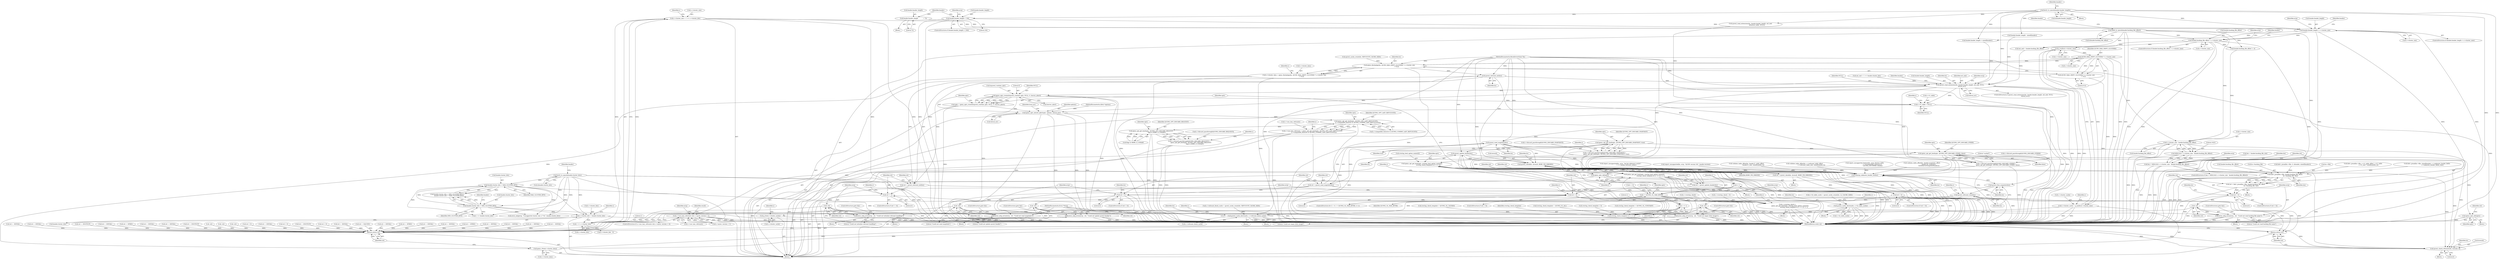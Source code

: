 digraph "0_qemu_6a83f8b5bec6f59e56cc49bd49e4c3f8f805d56f_0@API" {
"1000989" [label="(Call,g_malloc(s->cluster_size))"];
"1000480" [label="(Call,header.backing_file_offset > s->cluster_size)"];
"1000184" [label="(Call,be64_to_cpus(&header.backing_file_offset))"];
"1000412" [label="(Call,header.header_length > s->cluster_size)"];
"1000364" [label="(Call,header.header_length            = 72)"];
"1000397" [label="(Call,header.header_length < 104)"];
"1000391" [label="(Call,be32_to_cpus(&header.header_length))"];
"1000317" [label="(Call,s->cluster_size = 1 << s->cluster_bits)"];
"1000321" [label="(Call,1 << s->cluster_bits)"];
"1000310" [label="(Call,s->cluster_bits = header.cluster_bits)"];
"1000293" [label="(Call,header.cluster_bits > MAX_CLUSTER_BITS)"];
"1000199" [label="(Call,be32_to_cpus(&header.cluster_bits))"];
"1000288" [label="(Call,header.cluster_bits < MIN_CLUSTER_BITS)"];
"1000985" [label="(Call,s->cluster_cache = g_malloc(s->cluster_size))"];
"1001473" [label="(Call,g_free(s->cluster_cache))"];
"1001000" [label="(Call,QCOW_MAX_CRYPT_CLUSTERS * s->cluster_size)"];
"1000997" [label="(Call,qemu_blockalign(bs, QCOW_MAX_CRYPT_CLUSTERS * s->cluster_size\n                                  + 512))"];
"1000993" [label="(Call,s->cluster_data = qemu_blockalign(bs, QCOW_MAX_CRYPT_CLUSTERS * s->cluster_size\n                                  + 512))"];
"1001477" [label="(Call,qemu_vfree(s->cluster_data))"];
"1001019" [label="(Call,qcow2_refcount_init(bs))"];
"1001017" [label="(Call,ret = qcow2_refcount_init(bs))"];
"1001022" [label="(Call,ret != 0)"];
"1001028" [label="(Call,-ret)"];
"1001026" [label="(Call,error_setg_errno(errp, -ret, \"Could not initialize refcount handling\"))"];
"1001481" [label="(Return,return ret;)"];
"1001043" [label="(Call,qcow2_read_extensions(bs, header.header_length, ext_end, NULL,\n        &local_err))"];
"1001141" [label="(Call,qcow2_read_snapshots(bs))"];
"1001139" [label="(Call,ret = qcow2_read_snapshots(bs))"];
"1001144" [label="(Call,ret < 0)"];
"1001150" [label="(Call,-ret)"];
"1001148" [label="(Call,error_setg_errno(errp, -ret, \"Could not read snapshots\"))"];
"1001431" [label="(Return,return ret;)"];
"1001176" [label="(Call,qcow2_update_header(bs))"];
"1001174" [label="(Call,ret = qcow2_update_header(bs))"];
"1001179" [label="(Call,ret < 0)"];
"1001185" [label="(Call,-ret)"];
"1001183" [label="(Call,error_setg_errno(errp, -ret, \"Could not update qcow2 header\"))"];
"1001218" [label="(Call,qcow2_check(bs, &result, BDRV_FIX_ERRORS))"];
"1001216" [label="(Call,ret = qcow2_check(bs, &result, BDRV_FIX_ERRORS))"];
"1001224" [label="(Call,ret < 0)"];
"1001230" [label="(Call,-ret)"];
"1001228" [label="(Call,error_setg_errno(errp, -ret, \"Could not repair dirty image\"))"];
"1001426" [label="(Call,qcow2_check_refcounts(bs, &result, 0))"];
"1001438" [label="(Call,cleanup_unknown_header_ext(bs))"];
"1001440" [label="(Call,qcow2_free_snapshots(bs))"];
"1001442" [label="(Call,qcow2_refcount_close(bs))"];
"1001458" [label="(Call,qcow2_cache_destroy(bs, s->l2_table_cache))"];
"1001468" [label="(Call,qcow2_cache_destroy(bs, s->refcount_block_cache))"];
"1001236" [label="(Call,qemu_opts_create(&qcow2_runtime_opts, NULL, 0, &error_abort))"];
"1001234" [label="(Call,opts = qemu_opts_create(&qcow2_runtime_opts, NULL, 0, &error_abort))"];
"1001243" [label="(Call,qemu_opts_absorb_qdict(opts, options, &local_err))"];
"1001263" [label="(Call,qemu_opt_get_bool(opts, QCOW2_OPT_LAZY_REFCOUNTS,\n        (s->compatible_features & QCOW2_COMPAT_LAZY_REFCOUNTS)))"];
"1001259" [label="(Call,s->use_lazy_refcounts = qemu_opt_get_bool(opts, QCOW2_OPT_LAZY_REFCOUNTS,\n        (s->compatible_features & QCOW2_COMPAT_LAZY_REFCOUNTS)))"];
"1001404" [label="(Call,s->use_lazy_refcounts && s->qcow_version < 3)"];
"1001291" [label="(Call,qemu_opt_get_bool(opts, QCOW2_OPT_DISCARD_REQUEST,\n                          flags & BDRV_O_UNMAP))"];
"1001285" [label="(Call,s->discard_passthrough[QCOW2_DISCARD_REQUEST] =\n        qemu_opt_get_bool(opts, QCOW2_OPT_DISCARD_REQUEST,\n                          flags & BDRV_O_UNMAP))"];
"1001303" [label="(Call,qemu_opt_get_bool(opts, QCOW2_OPT_DISCARD_SNAPSHOT, true))"];
"1001297" [label="(Call,s->discard_passthrough[QCOW2_DISCARD_SNAPSHOT] =\n        qemu_opt_get_bool(opts, QCOW2_OPT_DISCARD_SNAPSHOT, true))"];
"1001313" [label="(Call,qemu_opt_get_bool(opts, QCOW2_OPT_DISCARD_OTHER, false))"];
"1001307" [label="(Call,s->discard_passthrough[QCOW2_DISCARD_OTHER] =\n        qemu_opt_get_bool(opts, QCOW2_OPT_DISCARD_OTHER, false))"];
"1001363" [label="(Call,qemu_opts_del(opts))"];
"1001390" [label="(Call,qemu_opt_get_bool(opts, overlap_bool_option_names[i],\n                              overlap_check_template & (1 << i)))"];
"1001389" [label="(Call,qemu_opt_get_bool(opts, overlap_bool_option_names[i],\n                              overlap_check_template & (1 << i)) << i)"];
"1001382" [label="(Call,i++)"];
"1001379" [label="(Call,i < QCOW2_OL_MAX_BITNR)"];
"1001397" [label="(Call,1 << i)"];
"1001395" [label="(Call,overlap_check_template & (1 << i))"];
"1001385" [label="(Call,s->overlap_check |=\n            qemu_opt_get_bool(opts, overlap_bool_option_names[i],\n                              overlap_check_template & (1 << i)) << i)"];
"1001401" [label="(Call,qemu_opts_del(opts))"];
"1001448" [label="(Call,s->l1_table = NULL)"];
"1000999" [label="(Call,QCOW_MAX_CRYPT_CLUSTERS * s->cluster_size\n                                  + 512)"];
"1001078" [label="(Call,s->cluster_size - header.backing_file_offset)"];
"1001076" [label="(Call,MIN(1023, s->cluster_size - header.backing_file_offset))"];
"1001074" [label="(Call,len > MIN(1023, s->cluster_size - header.backing_file_offset))"];
"1001096" [label="(Call,bdrv_pread(bs->file, header.backing_file_offset,\n                         bs->backing_file, len))"];
"1001094" [label="(Call,ret = bdrv_pread(bs->file, header.backing_file_offset,\n                         bs->backing_file, len))"];
"1001108" [label="(Call,ret < 0)"];
"1001114" [label="(Call,-ret)"];
"1001112" [label="(Call,error_setg_errno(errp, -ret, \"Could not read backing file name\"))"];
"1000423" [label="(Call,ret = -EINVAL)"];
"1001017" [label="(Call,ret = qcow2_refcount_init(bs))"];
"1001427" [label="(Identifier,bs)"];
"1001237" [label="(Call,&qcow2_runtime_opts)"];
"1000780" [label="(Call,ret = -EINVAL)"];
"1000274" [label="(Call,ret = -ENOTSUP)"];
"1000501" [label="(Call,ext_end = header.backing_file_offset)"];
"1001054" [label="(Identifier,errp)"];
"1001452" [label="(Identifier,NULL)"];
"1001005" [label="(Literal,512)"];
"1000249" [label="(Call,ret = -EINVAL)"];
"1001363" [label="(Call,qemu_opts_del(opts))"];
"1001263" [label="(Call,qemu_opt_get_bool(opts, QCOW2_OPT_LAZY_REFCOUNTS,\n        (s->compatible_features & QCOW2_COMPAT_LAZY_REFCOUNTS)))"];
"1001112" [label="(Call,error_setg_errno(errp, -ret, \"Could not read backing file name\"))"];
"1001292" [label="(Identifier,opts)"];
"1000392" [label="(Call,&header.header_length)"];
"1000816" [label="(Call,ret = -EFBIG)"];
"1001147" [label="(Block,)"];
"1000604" [label="(Call,report_unsupported(bs, errp, \"%d bit reference counts\",\n                           1 << header.refcount_order))"];
"1000484" [label="(Call,s->cluster_size)"];
"1000498" [label="(Identifier,header)"];
"1000199" [label="(Call,be32_to_cpus(&header.cluster_bits))"];
"1001056" [label="(Call,ret = -EINVAL)"];
"1000406" [label="(Call,ret = -EINVAL)"];
"1001148" [label="(Call,error_setg_errno(errp, -ret, \"Could not read snapshots\"))"];
"1001152" [label="(Literal,\"Could not read snapshots\")"];
"1001151" [label="(Identifier,ret)"];
"1000297" [label="(Identifier,MAX_CLUSTER_BITS)"];
"1001438" [label="(Call,cleanup_unknown_header_ext(bs))"];
"1001140" [label="(Identifier,ret)"];
"1001286" [label="(Call,s->discard_passthrough[QCOW2_DISCARD_REQUEST])"];
"1001185" [label="(Call,-ret)"];
"1000192" [label="(Identifier,header)"];
"1000125" [label="(MethodParameterIn,Error **errp)"];
"1001298" [label="(Call,s->discard_passthrough[QCOW2_DISCARD_SNAPSHOT])"];
"1001358" [label="(Block,)"];
"1001291" [label="(Call,qemu_opt_get_bool(opts, QCOW2_OPT_DISCARD_REQUEST,\n                          flags & BDRV_O_UNMAP))"];
"1000292" [label="(Identifier,MIN_CLUSTER_BITS)"];
"1001458" [label="(Call,qcow2_cache_destroy(bs, s->l2_table_cache))"];
"1001217" [label="(Identifier,ret)"];
"1001381" [label="(Identifier,QCOW2_OL_MAX_BITNR)"];
"1001149" [label="(Identifier,errp)"];
"1001481" [label="(Return,return ret;)"];
"1001344" [label="(Call,overlap_check_template = QCOW2_OL_CACHED)"];
"1001050" [label="(Call,&local_err)"];
"1001459" [label="(Identifier,bs)"];
"1001449" [label="(Call,s->l1_table)"];
"1001240" [label="(Literal,0)"];
"1000154" [label="(Call,bdrv_pread(bs->file, 0, &header, sizeof(header)))"];
"1001026" [label="(Call,error_setg_errno(errp, -ret, \"Could not initialize refcount handling\"))"];
"1000391" [label="(Call,be32_to_cpus(&header.header_length))"];
"1001443" [label="(Identifier,bs)"];
"1000396" [label="(ControlStructure,if (header.header_length < 104))"];
"1000440" [label="(Call,header.header_length - sizeof(header))"];
"1000398" [label="(Call,header.header_length)"];
"1001226" [label="(Literal,0)"];
"1001265" [label="(Identifier,QCOW2_OPT_LAZY_REFCOUNTS)"];
"1000994" [label="(Call,s->cluster_data)"];
"1001274" [label="(Identifier,s)"];
"1001404" [label="(Call,s->use_lazy_refcounts && s->qcow_version < 3)"];
"1001385" [label="(Call,s->overlap_check |=\n            qemu_opt_get_bool(opts, overlap_bool_option_names[i],\n                              overlap_check_template & (1 << i)) << i)"];
"1001106" [label="(Identifier,len)"];
"1001049" [label="(Identifier,NULL)"];
"1001440" [label="(Call,qcow2_free_snapshots(bs))"];
"1001235" [label="(Identifier,opts)"];
"1001188" [label="(ControlStructure,goto fail;)"];
"1001422" [label="(Block,)"];
"1001224" [label="(Call,ret < 0)"];
"1001395" [label="(Call,overlap_check_template & (1 << i))"];
"1001076" [label="(Call,MIN(1023, s->cluster_size - header.backing_file_offset))"];
"1001115" [label="(Identifier,ret)"];
"1001483" [label="(MethodReturn,static int)"];
"1001467" [label="(Block,)"];
"1001400" [label="(Identifier,i)"];
"1000508" [label="(Call,ext_end = 1 << header.cluster_bits)"];
"1001370" [label="(Call,s->overlap_check = 0)"];
"1000479" [label="(ControlStructure,if (header.backing_file_offset > s->cluster_size))"];
"1001029" [label="(Identifier,ret)"];
"1001405" [label="(Call,s->use_lazy_refcounts)"];
"1000982" [label="(Call,qcow2_cache_create(bs, REFCOUNT_CACHE_SIZE))"];
"1001415" [label="(Identifier,errp)"];
"1001398" [label="(Literal,1)"];
"1001095" [label="(Identifier,ret)"];
"1001116" [label="(Literal,\"Could not read backing file name\")"];
"1000293" [label="(Call,header.cluster_bits > MAX_CLUSTER_BITS)"];
"1001180" [label="(Identifier,ret)"];
"1000123" [label="(MethodParameterIn,QDict *options)"];
"1001110" [label="(Literal,0)"];
"1000185" [label="(Call,&header.backing_file_offset)"];
"1000613" [label="(Call,ret = -ENOTSUP)"];
"1001144" [label="(Call,ret < 0)"];
"1001425" [label="(Identifier,result)"];
"1001308" [label="(Call,s->discard_passthrough[QCOW2_DISCARD_OTHER])"];
"1001018" [label="(Identifier,ret)"];
"1001310" [label="(Identifier,s)"];
"1001220" [label="(Call,&result)"];
"1001097" [label="(Call,bs->file)"];
"1000288" [label="(Call,header.cluster_bits < MIN_CLUSTER_BITS)"];
"1001219" [label="(Identifier,bs)"];
"1001087" [label="(Identifier,errp)"];
"1001082" [label="(Call,header.backing_file_offset)"];
"1001264" [label="(Identifier,opts)"];
"1000475" [label="(Call,-ret)"];
"1001396" [label="(Identifier,overlap_check_template)"];
"1001389" [label="(Call,qemu_opt_get_bool(opts, overlap_bool_option_names[i],\n                              overlap_check_template & (1 << i)) << i)"];
"1000294" [label="(Call,header.cluster_bits)"];
"1001175" [label="(Identifier,ret)"];
"1001244" [label="(Identifier,opts)"];
"1001387" [label="(Identifier,s)"];
"1000328" [label="(Identifier,s)"];
"1000978" [label="(Call,s->refcount_block_cache = qcow2_cache_create(bs, REFCOUNT_CACHE_SIZE))"];
"1000925" [label="(Call,bdrv_pread(bs->file, s->l1_table_offset, s->l1_table,\n                         s->l1_size * sizeof(uint64_t)))"];
"1001354" [label="(Call,overlap_check_template = QCOW2_OL_ALL)"];
"1001376" [label="(Call,i = 0)"];
"1000986" [label="(Call,s->cluster_cache)"];
"1001457" [label="(Block,)"];
"1000170" [label="(Call,-ret)"];
"1001474" [label="(Call,s->cluster_cache)"];
"1001184" [label="(Identifier,errp)"];
"1001229" [label="(Identifier,errp)"];
"1001107" [label="(ControlStructure,if (ret < 0))"];
"1001441" [label="(Identifier,bs)"];
"1000456" [label="(Call,bdrv_pread(bs->file, sizeof(header), s->unknown_header_fields,\n                         s->unknown_header_fields_size))"];
"1000299" [label="(Call,error_setg(errp, \"Unsupported cluster size: 2^%i\", header.cluster_bits))"];
"1001019" [label="(Call,qcow2_refcount_init(bs))"];
"1001000" [label="(Call,QCOW_MAX_CRYPT_CLUSTERS * s->cluster_size)"];
"1000364" [label="(Call,header.header_length            = 72)"];
"1001179" [label="(Call,ret < 0)"];
"1001187" [label="(Literal,\"Could not update qcow2 header\")"];
"1001475" [label="(Identifier,s)"];
"1001408" [label="(Call,s->qcow_version < 3)"];
"1000318" [label="(Call,s->cluster_size)"];
"1001479" [label="(Identifier,s)"];
"1000412" [label="(Call,header.header_length > s->cluster_size)"];
"1000971" [label="(Call,s->l2_table_cache = qcow2_cache_create(bs, L2_CACHE_SIZE))"];
"1000510" [label="(Call,1 << header.cluster_bits)"];
"1001243" [label="(Call,qemu_opts_absorb_qdict(opts, options, &local_err))"];
"1000323" [label="(Call,s->cluster_bits)"];
"1000184" [label="(Call,be64_to_cpus(&header.backing_file_offset))"];
"1000411" [label="(ControlStructure,if (header.header_length > s->cluster_size))"];
"1001482" [label="(Identifier,ret)"];
"1001064" [label="(Identifier,header)"];
"1001077" [label="(Literal,1023)"];
"1000399" [label="(Identifier,header)"];
"1001307" [label="(Call,s->discard_passthrough[QCOW2_DISCARD_OTHER] =\n        qemu_opt_get_bool(opts, QCOW2_OPT_DISCARD_OTHER, false))"];
"1000343" [label="(Block,)"];
"1001477" [label="(Call,qemu_vfree(s->cluster_data))"];
"1001068" [label="(Call,len = header.backing_file_size)"];
"1000287" [label="(Call,header.cluster_bits < MIN_CLUSTER_BITS ||\n        header.cluster_bits > MAX_CLUSTER_BITS)"];
"1000126" [label="(Block,)"];
"1001401" [label="(Call,qemu_opts_del(opts))"];
"1001397" [label="(Call,1 << i)"];
"1001216" [label="(Call,ret = qcow2_check(bs, &result, BDRV_FIX_ERRORS))"];
"1001384" [label="(Block,)"];
"1001174" [label="(Call,ret = qcow2_update_header(bs))"];
"1001231" [label="(Identifier,ret)"];
"1000207" [label="(Identifier,header)"];
"1001078" [label="(Call,s->cluster_size - header.backing_file_offset)"];
"1000332" [label="(Call,s->cluster_bits - 9)"];
"1001024" [label="(Literal,0)"];
"1000989" [label="(Call,g_malloc(s->cluster_size))"];
"1000421" [label="(Identifier,errp)"];
"1001153" [label="(ControlStructure,goto fail;)"];
"1000267" [label="(Call,report_unsupported(bs, errp, \"QCOW version %d\", header.version))"];
"1001460" [label="(Call,s->l2_table_cache)"];
"1001246" [label="(Call,&local_err)"];
"1001045" [label="(Call,header.header_length)"];
"1001468" [label="(Call,qcow2_cache_destroy(bs, s->refcount_block_cache))"];
"1001300" [label="(Identifier,s)"];
"1001306" [label="(Identifier,true)"];
"1001303" [label="(Call,qemu_opt_get_bool(opts, QCOW2_OPT_DISCARD_SNAPSHOT, true))"];
"1001442" [label="(Call,qcow2_refcount_close(bs))"];
"1001249" [label="(Identifier,local_err)"];
"1000948" [label="(Call,-ret)"];
"1001177" [label="(Identifier,bs)"];
"1000762" [label="(Call,ret < 0)"];
"1001089" [label="(Call,ret = -EINVAL)"];
"1001239" [label="(Identifier,NULL)"];
"1000401" [label="(Literal,104)"];
"1001426" [label="(Call,qcow2_check_refcounts(bs, &result, 0))"];
"1001142" [label="(Identifier,bs)"];
"1001317" [label="(Literal,\"cached\")"];
"1001366" [label="(Identifier,ret)"];
"1001380" [label="(Identifier,i)"];
"1000999" [label="(Call,QCOW_MAX_CRYPT_CLUSTERS * s->cluster_size\n                                  + 512)"];
"1001025" [label="(Block,)"];
"1000295" [label="(Identifier,header)"];
"1000370" [label="(Block,)"];
"1001192" [label="(Identifier,s)"];
"1001428" [label="(Call,&result)"];
"1000311" [label="(Call,s->cluster_bits)"];
"1001297" [label="(Call,s->discard_passthrough[QCOW2_DISCARD_SNAPSHOT] =\n        qemu_opt_get_bool(opts, QCOW2_OPT_DISCARD_SNAPSHOT, true))"];
"1001364" [label="(Identifier,opts)"];
"1001379" [label="(Call,i < QCOW2_OL_MAX_BITNR)"];
"1000481" [label="(Call,header.backing_file_offset)"];
"1000413" [label="(Call,header.header_length)"];
"1001001" [label="(Identifier,QCOW_MAX_CRYPT_CLUSTERS)"];
"1000317" [label="(Call,s->cluster_size = 1 << s->cluster_bits)"];
"1001043" [label="(Call,qcow2_read_extensions(bs, header.header_length, ext_end, NULL,\n        &local_err))"];
"1000122" [label="(MethodParameterIn,BlockDriverState *bs)"];
"1001030" [label="(Literal,\"Could not initialize refcount handling\")"];
"1001266" [label="(Call,s->compatible_features & QCOW2_COMPAT_LAZY_REFCOUNTS)"];
"1001021" [label="(ControlStructure,if (ret != 0))"];
"1001230" [label="(Call,-ret)"];
"1000798" [label="(Call,ret < 0)"];
"1000565" [label="(Call,ret = -ENOTSUP)"];
"1001044" [label="(Identifier,bs)"];
"1000480" [label="(Call,header.backing_file_offset > s->cluster_size)"];
"1001223" [label="(ControlStructure,if (ret < 0))"];
"1000200" [label="(Call,&header.cluster_bits)"];
"1000314" [label="(Call,header.cluster_bits)"];
"1000322" [label="(Literal,1)"];
"1001042" [label="(ControlStructure,if (qcow2_read_extensions(bs, header.header_length, ext_end, NULL,\n        &local_err)))"];
"1000888" [label="(Call,ret < 0)"];
"1001439" [label="(Identifier,bs)"];
"1001313" [label="(Call,qemu_opt_get_bool(opts, QCOW2_OPT_DISCARD_OTHER, false))"];
"1001141" [label="(Call,qcow2_read_snapshots(bs))"];
"1001259" [label="(Call,s->use_lazy_refcounts = qemu_opt_get_bool(opts, QCOW2_OPT_LAZY_REFCOUNTS,\n        (s->compatible_features & QCOW2_COMPAT_LAZY_REFCOUNTS)))"];
"1001075" [label="(Identifier,len)"];
"1000547" [label="(Call,qcow2_read_extensions(bs, header.header_length, ext_end,\n                              &feature_table, NULL))"];
"1001383" [label="(Identifier,i)"];
"1001382" [label="(Call,i++)"];
"1000310" [label="(Call,s->cluster_bits = header.cluster_bits)"];
"1001186" [label="(Identifier,ret)"];
"1001431" [label="(Return,return ret;)"];
"1001402" [label="(Identifier,opts)"];
"1000429" [label="(Call,header.header_length > sizeof(header))"];
"1001121" [label="(Identifier,bs)"];
"1001324" [label="(Call,overlap_check_template = 0)"];
"1001233" [label="(ControlStructure,goto fail;)"];
"1001146" [label="(Literal,0)"];
"1001225" [label="(Identifier,ret)"];
"1001314" [label="(Identifier,opts)"];
"1001470" [label="(Call,s->refcount_block_cache)"];
"1001293" [label="(Identifier,QCOW2_OPT_DISCARD_REQUEST)"];
"1001399" [label="(Identifier,i)"];
"1001108" [label="(Call,ret < 0)"];
"1001218" [label="(Call,qcow2_check(bs, &result, BDRV_FIX_ERRORS))"];
"1001390" [label="(Call,qemu_opt_get_bool(opts, overlap_bool_option_names[i],\n                              overlap_check_template & (1 << i)))"];
"1001002" [label="(Call,s->cluster_size)"];
"1001294" [label="(Call,flags & BDRV_O_UNMAP)"];
"1001117" [label="(ControlStructure,goto fail;)"];
"1001236" [label="(Call,qemu_opts_create(&qcow2_runtime_opts, NULL, 0, &error_abort))"];
"1000431" [label="(Identifier,header)"];
"1001245" [label="(Identifier,options)"];
"1000638" [label="(Call,ret = -EINVAL)"];
"1001031" [label="(ControlStructure,goto fail;)"];
"1001111" [label="(Block,)"];
"1000995" [label="(Identifier,s)"];
"1001315" [label="(Identifier,QCOW2_OPT_DISCARD_OTHER)"];
"1001227" [label="(Block,)"];
"1001392" [label="(Call,overlap_bool_option_names[i])"];
"1001100" [label="(Call,header.backing_file_offset)"];
"1001403" [label="(ControlStructure,if (s->use_lazy_refcounts && s->qcow_version < 3))"];
"1000592" [label="(Call,ret = -EACCES)"];
"1001234" [label="(Call,opts = qemu_opts_create(&qcow2_runtime_opts, NULL, 0, &error_abort))"];
"1001022" [label="(Call,ret != 0)"];
"1000877" [label="(Call,validate_table_offset(bs, header.l1_table_offset,\n                                header.l1_size, sizeof(uint64_t)))"];
"1001183" [label="(Call,error_setg_errno(errp, -ret, \"Could not update qcow2 header\"))"];
"1001375" [label="(ControlStructure,for (i = 0; i < QCOW2_OL_MAX_BITNR; i++))"];
"1001473" [label="(Call,g_free(s->cluster_cache))"];
"1001139" [label="(Call,ret = qcow2_read_snapshots(bs))"];
"1001168" [label="(Block,)"];
"1001096" [label="(Call,bdrv_pread(bs->file, header.backing_file_offset,\n                         bs->backing_file, len))"];
"1000491" [label="(Call,ret = -EINVAL)"];
"1000397" [label="(Call,header.header_length < 104)"];
"1001222" [label="(Identifier,BDRV_FIX_ERRORS)"];
"1001334" [label="(Call,overlap_check_template = QCOW2_OL_CONSTANT)"];
"1001232" [label="(Literal,\"Could not repair dirty image\")"];
"1001103" [label="(Call,bs->backing_file)"];
"1000821" [label="(Call,ret = -EFBIG)"];
"1001478" [label="(Call,s->cluster_data)"];
"1001109" [label="(Identifier,ret)"];
"1000365" [label="(Call,header.header_length)"];
"1001035" [label="(Identifier,s)"];
"1001417" [label="(Call,ret = -EINVAL)"];
"1000870" [label="(Call,ret = -EINVAL)"];
"1001158" [label="(Identifier,bs)"];
"1000416" [label="(Call,s->cluster_size)"];
"1001114" [label="(Call,-ret)"];
"1001260" [label="(Call,s->use_lazy_refcounts)"];
"1001304" [label="(Identifier,opts)"];
"1000848" [label="(Call,ret = -EFBIG)"];
"1001448" [label="(Call,s->l1_table = NULL)"];
"1001432" [label="(Identifier,ret)"];
"1001228" [label="(Call,error_setg_errno(errp, -ret, \"Could not repair dirty image\"))"];
"1000751" [label="(Call,validate_table_offset(bs, s->refcount_table_offset,\n                                s->refcount_table_size, sizeof(uint64_t)))"];
"1001406" [label="(Identifier,s)"];
"1000990" [label="(Call,s->cluster_size)"];
"1001067" [label="(Block,)"];
"1001150" [label="(Call,-ret)"];
"1001430" [label="(Literal,0)"];
"1001079" [label="(Call,s->cluster_size)"];
"1001008" [label="(Identifier,s)"];
"1000489" [label="(Identifier,errp)"];
"1001365" [label="(Call,ret = -EINVAL)"];
"1000556" [label="(Call,report_unsupported_feature(bs, errp, feature_table,\n                                   s->incompatible_features &\n                                   ~QCOW2_INCOMPAT_MASK))"];
"1001178" [label="(ControlStructure,if (ret < 0))"];
"1001254" [label="(Call,ret = -EINVAL)"];
"1001073" [label="(ControlStructure,if (len > MIN(1023, s->cluster_size - header.backing_file_offset)))"];
"1001391" [label="(Identifier,opts)"];
"1001094" [label="(Call,ret = bdrv_pread(bs->file, header.backing_file_offset,\n                         bs->backing_file, len))"];
"1001176" [label="(Call,qcow2_update_header(bs))"];
"1001023" [label="(Identifier,ret)"];
"1001446" [label="(Identifier,s)"];
"1000787" [label="(Call,validate_table_offset(bs, header.snapshots_offset,\n                                header.nb_snapshots,\n                                sizeof(QCowSnapshotHeader)))"];
"1001465" [label="(Identifier,s)"];
"1000289" [label="(Call,header.cluster_bits)"];
"1000305" [label="(Call,ret = -EINVAL)"];
"1001028" [label="(Call,-ret)"];
"1000404" [label="(Identifier,errp)"];
"1001469" [label="(Identifier,bs)"];
"1001020" [label="(Identifier,bs)"];
"1001182" [label="(Block,)"];
"1001027" [label="(Identifier,errp)"];
"1001143" [label="(ControlStructure,if (ret < 0))"];
"1001113" [label="(Identifier,errp)"];
"1000985" [label="(Call,s->cluster_cache = g_malloc(s->cluster_size))"];
"1001062" [label="(Call,header.backing_file_offset != 0)"];
"1001212" [label="(Block,)"];
"1001305" [label="(Identifier,QCOW2_OPT_DISCARD_SNAPSHOT)"];
"1001285" [label="(Call,s->discard_passthrough[QCOW2_DISCARD_REQUEST] =\n        qemu_opt_get_bool(opts, QCOW2_OPT_DISCARD_REQUEST,\n                          flags & BDRV_O_UNMAP))"];
"1000414" [label="(Identifier,header)"];
"1000321" [label="(Call,1 << s->cluster_bits)"];
"1000319" [label="(Identifier,s)"];
"1000997" [label="(Call,qemu_blockalign(bs, QCOW_MAX_CRYPT_CLUSTERS * s->cluster_size\n                                  + 512))"];
"1001048" [label="(Identifier,ext_end)"];
"1001316" [label="(Identifier,false)"];
"1001145" [label="(Identifier,ret)"];
"1000993" [label="(Call,s->cluster_data = qemu_blockalign(bs, QCOW_MAX_CRYPT_CLUSTERS * s->cluster_size\n                                  + 512))"];
"1001181" [label="(Literal,0)"];
"1001455" [label="(Identifier,s)"];
"1000744" [label="(Call,ret = -EINVAL)"];
"1001386" [label="(Call,s->overlap_check)"];
"1001074" [label="(Call,len > MIN(1023, s->cluster_size - header.backing_file_offset))"];
"1000998" [label="(Identifier,bs)"];
"1000368" [label="(Literal,72)"];
"1001241" [label="(Call,&error_abort)"];
"1000989" -> "1000985"  [label="AST: "];
"1000989" -> "1000990"  [label="CFG: "];
"1000990" -> "1000989"  [label="AST: "];
"1000985" -> "1000989"  [label="CFG: "];
"1000989" -> "1000985"  [label="DDG: "];
"1000480" -> "1000989"  [label="DDG: "];
"1000989" -> "1001000"  [label="DDG: "];
"1000480" -> "1000479"  [label="AST: "];
"1000480" -> "1000484"  [label="CFG: "];
"1000481" -> "1000480"  [label="AST: "];
"1000484" -> "1000480"  [label="AST: "];
"1000489" -> "1000480"  [label="CFG: "];
"1000498" -> "1000480"  [label="CFG: "];
"1000480" -> "1001483"  [label="DDG: "];
"1000480" -> "1001483"  [label="DDG: "];
"1000480" -> "1001483"  [label="DDG: "];
"1000184" -> "1000480"  [label="DDG: "];
"1000412" -> "1000480"  [label="DDG: "];
"1000480" -> "1000501"  [label="DDG: "];
"1000480" -> "1001062"  [label="DDG: "];
"1000184" -> "1000126"  [label="AST: "];
"1000184" -> "1000185"  [label="CFG: "];
"1000185" -> "1000184"  [label="AST: "];
"1000192" -> "1000184"  [label="CFG: "];
"1000184" -> "1001483"  [label="DDG: "];
"1000184" -> "1001483"  [label="DDG: "];
"1000184" -> "1000501"  [label="DDG: "];
"1000184" -> "1001062"  [label="DDG: "];
"1000184" -> "1001078"  [label="DDG: "];
"1000184" -> "1001096"  [label="DDG: "];
"1000412" -> "1000411"  [label="AST: "];
"1000412" -> "1000416"  [label="CFG: "];
"1000413" -> "1000412"  [label="AST: "];
"1000416" -> "1000412"  [label="AST: "];
"1000421" -> "1000412"  [label="CFG: "];
"1000431" -> "1000412"  [label="CFG: "];
"1000412" -> "1001483"  [label="DDG: "];
"1000412" -> "1001483"  [label="DDG: "];
"1000412" -> "1001483"  [label="DDG: "];
"1000364" -> "1000412"  [label="DDG: "];
"1000397" -> "1000412"  [label="DDG: "];
"1000391" -> "1000412"  [label="DDG: "];
"1000317" -> "1000412"  [label="DDG: "];
"1000412" -> "1000429"  [label="DDG: "];
"1000364" -> "1000343"  [label="AST: "];
"1000364" -> "1000368"  [label="CFG: "];
"1000365" -> "1000364"  [label="AST: "];
"1000368" -> "1000364"  [label="AST: "];
"1000414" -> "1000364"  [label="CFG: "];
"1000397" -> "1000396"  [label="AST: "];
"1000397" -> "1000401"  [label="CFG: "];
"1000398" -> "1000397"  [label="AST: "];
"1000401" -> "1000397"  [label="AST: "];
"1000404" -> "1000397"  [label="CFG: "];
"1000414" -> "1000397"  [label="CFG: "];
"1000397" -> "1001483"  [label="DDG: "];
"1000397" -> "1001483"  [label="DDG: "];
"1000391" -> "1000397"  [label="DDG: "];
"1000391" -> "1000370"  [label="AST: "];
"1000391" -> "1000392"  [label="CFG: "];
"1000392" -> "1000391"  [label="AST: "];
"1000399" -> "1000391"  [label="CFG: "];
"1000391" -> "1001483"  [label="DDG: "];
"1000391" -> "1001483"  [label="DDG: "];
"1000391" -> "1000429"  [label="DDG: "];
"1000391" -> "1000440"  [label="DDG: "];
"1000391" -> "1000547"  [label="DDG: "];
"1000391" -> "1001043"  [label="DDG: "];
"1000317" -> "1000126"  [label="AST: "];
"1000317" -> "1000321"  [label="CFG: "];
"1000318" -> "1000317"  [label="AST: "];
"1000321" -> "1000317"  [label="AST: "];
"1000328" -> "1000317"  [label="CFG: "];
"1000317" -> "1001483"  [label="DDG: "];
"1000317" -> "1001483"  [label="DDG: "];
"1000321" -> "1000317"  [label="DDG: "];
"1000321" -> "1000317"  [label="DDG: "];
"1000321" -> "1000323"  [label="CFG: "];
"1000322" -> "1000321"  [label="AST: "];
"1000323" -> "1000321"  [label="AST: "];
"1000310" -> "1000321"  [label="DDG: "];
"1000321" -> "1000332"  [label="DDG: "];
"1000310" -> "1000126"  [label="AST: "];
"1000310" -> "1000314"  [label="CFG: "];
"1000311" -> "1000310"  [label="AST: "];
"1000314" -> "1000310"  [label="AST: "];
"1000319" -> "1000310"  [label="CFG: "];
"1000310" -> "1001483"  [label="DDG: "];
"1000293" -> "1000310"  [label="DDG: "];
"1000199" -> "1000310"  [label="DDG: "];
"1000288" -> "1000310"  [label="DDG: "];
"1000293" -> "1000287"  [label="AST: "];
"1000293" -> "1000297"  [label="CFG: "];
"1000294" -> "1000293"  [label="AST: "];
"1000297" -> "1000293"  [label="AST: "];
"1000287" -> "1000293"  [label="CFG: "];
"1000293" -> "1001483"  [label="DDG: "];
"1000293" -> "1000287"  [label="DDG: "];
"1000293" -> "1000287"  [label="DDG: "];
"1000199" -> "1000293"  [label="DDG: "];
"1000288" -> "1000293"  [label="DDG: "];
"1000293" -> "1000299"  [label="DDG: "];
"1000293" -> "1000510"  [label="DDG: "];
"1000199" -> "1000126"  [label="AST: "];
"1000199" -> "1000200"  [label="CFG: "];
"1000200" -> "1000199"  [label="AST: "];
"1000207" -> "1000199"  [label="CFG: "];
"1000199" -> "1001483"  [label="DDG: "];
"1000199" -> "1001483"  [label="DDG: "];
"1000199" -> "1000288"  [label="DDG: "];
"1000199" -> "1000299"  [label="DDG: "];
"1000199" -> "1000510"  [label="DDG: "];
"1000288" -> "1000287"  [label="AST: "];
"1000288" -> "1000292"  [label="CFG: "];
"1000289" -> "1000288"  [label="AST: "];
"1000292" -> "1000288"  [label="AST: "];
"1000295" -> "1000288"  [label="CFG: "];
"1000287" -> "1000288"  [label="CFG: "];
"1000288" -> "1001483"  [label="DDG: "];
"1000288" -> "1000287"  [label="DDG: "];
"1000288" -> "1000287"  [label="DDG: "];
"1000288" -> "1000299"  [label="DDG: "];
"1000288" -> "1000510"  [label="DDG: "];
"1000985" -> "1000126"  [label="AST: "];
"1000986" -> "1000985"  [label="AST: "];
"1000995" -> "1000985"  [label="CFG: "];
"1000985" -> "1001483"  [label="DDG: "];
"1000985" -> "1001483"  [label="DDG: "];
"1000985" -> "1001473"  [label="DDG: "];
"1001473" -> "1000126"  [label="AST: "];
"1001473" -> "1001474"  [label="CFG: "];
"1001474" -> "1001473"  [label="AST: "];
"1001479" -> "1001473"  [label="CFG: "];
"1001473" -> "1001483"  [label="DDG: "];
"1001473" -> "1001483"  [label="DDG: "];
"1001000" -> "1000999"  [label="AST: "];
"1001000" -> "1001002"  [label="CFG: "];
"1001001" -> "1001000"  [label="AST: "];
"1001002" -> "1001000"  [label="AST: "];
"1001005" -> "1001000"  [label="CFG: "];
"1001000" -> "1001483"  [label="DDG: "];
"1001000" -> "1001483"  [label="DDG: "];
"1001000" -> "1000997"  [label="DDG: "];
"1001000" -> "1000997"  [label="DDG: "];
"1001000" -> "1000999"  [label="DDG: "];
"1001000" -> "1000999"  [label="DDG: "];
"1001000" -> "1001078"  [label="DDG: "];
"1000997" -> "1000993"  [label="AST: "];
"1000997" -> "1000999"  [label="CFG: "];
"1000998" -> "1000997"  [label="AST: "];
"1000999" -> "1000997"  [label="AST: "];
"1000993" -> "1000997"  [label="CFG: "];
"1000997" -> "1001483"  [label="DDG: "];
"1000997" -> "1000993"  [label="DDG: "];
"1000997" -> "1000993"  [label="DDG: "];
"1000982" -> "1000997"  [label="DDG: "];
"1000122" -> "1000997"  [label="DDG: "];
"1000997" -> "1001019"  [label="DDG: "];
"1000993" -> "1000126"  [label="AST: "];
"1000994" -> "1000993"  [label="AST: "];
"1001008" -> "1000993"  [label="CFG: "];
"1000993" -> "1001483"  [label="DDG: "];
"1000993" -> "1001483"  [label="DDG: "];
"1000993" -> "1001477"  [label="DDG: "];
"1001477" -> "1000126"  [label="AST: "];
"1001477" -> "1001478"  [label="CFG: "];
"1001478" -> "1001477"  [label="AST: "];
"1001482" -> "1001477"  [label="CFG: "];
"1001477" -> "1001483"  [label="DDG: "];
"1001477" -> "1001483"  [label="DDG: "];
"1001019" -> "1001017"  [label="AST: "];
"1001019" -> "1001020"  [label="CFG: "];
"1001020" -> "1001019"  [label="AST: "];
"1001017" -> "1001019"  [label="CFG: "];
"1001019" -> "1001017"  [label="DDG: "];
"1000122" -> "1001019"  [label="DDG: "];
"1001019" -> "1001043"  [label="DDG: "];
"1001019" -> "1001438"  [label="DDG: "];
"1001017" -> "1000126"  [label="AST: "];
"1001018" -> "1001017"  [label="AST: "];
"1001023" -> "1001017"  [label="CFG: "];
"1001017" -> "1001483"  [label="DDG: "];
"1001017" -> "1001022"  [label="DDG: "];
"1001022" -> "1001021"  [label="AST: "];
"1001022" -> "1001024"  [label="CFG: "];
"1001023" -> "1001022"  [label="AST: "];
"1001024" -> "1001022"  [label="AST: "];
"1001027" -> "1001022"  [label="CFG: "];
"1001035" -> "1001022"  [label="CFG: "];
"1001022" -> "1001483"  [label="DDG: "];
"1001022" -> "1001028"  [label="DDG: "];
"1001028" -> "1001026"  [label="AST: "];
"1001028" -> "1001029"  [label="CFG: "];
"1001029" -> "1001028"  [label="AST: "];
"1001030" -> "1001028"  [label="CFG: "];
"1001028" -> "1001483"  [label="DDG: "];
"1001028" -> "1001026"  [label="DDG: "];
"1001028" -> "1001481"  [label="DDG: "];
"1001026" -> "1001025"  [label="AST: "];
"1001026" -> "1001030"  [label="CFG: "];
"1001027" -> "1001026"  [label="AST: "];
"1001030" -> "1001026"  [label="AST: "];
"1001031" -> "1001026"  [label="CFG: "];
"1001026" -> "1001483"  [label="DDG: "];
"1001026" -> "1001483"  [label="DDG: "];
"1001026" -> "1001483"  [label="DDG: "];
"1000125" -> "1001026"  [label="DDG: "];
"1001481" -> "1000126"  [label="AST: "];
"1001481" -> "1001482"  [label="CFG: "];
"1001482" -> "1001481"  [label="AST: "];
"1001483" -> "1001481"  [label="CFG: "];
"1001481" -> "1001483"  [label="DDG: "];
"1001482" -> "1001481"  [label="DDG: "];
"1000613" -> "1001481"  [label="DDG: "];
"1001185" -> "1001481"  [label="DDG: "];
"1000638" -> "1001481"  [label="DDG: "];
"1001056" -> "1001481"  [label="DDG: "];
"1001150" -> "1001481"  [label="DDG: "];
"1000565" -> "1001481"  [label="DDG: "];
"1000406" -> "1001481"  [label="DDG: "];
"1000744" -> "1001481"  [label="DDG: "];
"1000475" -> "1001481"  [label="DDG: "];
"1000423" -> "1001481"  [label="DDG: "];
"1000762" -> "1001481"  [label="DDG: "];
"1000948" -> "1001481"  [label="DDG: "];
"1001230" -> "1001481"  [label="DDG: "];
"1001365" -> "1001481"  [label="DDG: "];
"1000848" -> "1001481"  [label="DDG: "];
"1000780" -> "1001481"  [label="DDG: "];
"1000274" -> "1001481"  [label="DDG: "];
"1000870" -> "1001481"  [label="DDG: "];
"1001417" -> "1001481"  [label="DDG: "];
"1000816" -> "1001481"  [label="DDG: "];
"1000798" -> "1001481"  [label="DDG: "];
"1001254" -> "1001481"  [label="DDG: "];
"1000305" -> "1001481"  [label="DDG: "];
"1001114" -> "1001481"  [label="DDG: "];
"1000170" -> "1001481"  [label="DDG: "];
"1000821" -> "1001481"  [label="DDG: "];
"1000491" -> "1001481"  [label="DDG: "];
"1001089" -> "1001481"  [label="DDG: "];
"1000249" -> "1001481"  [label="DDG: "];
"1000888" -> "1001481"  [label="DDG: "];
"1000592" -> "1001481"  [label="DDG: "];
"1001043" -> "1001042"  [label="AST: "];
"1001043" -> "1001050"  [label="CFG: "];
"1001044" -> "1001043"  [label="AST: "];
"1001045" -> "1001043"  [label="AST: "];
"1001048" -> "1001043"  [label="AST: "];
"1001049" -> "1001043"  [label="AST: "];
"1001050" -> "1001043"  [label="AST: "];
"1001054" -> "1001043"  [label="CFG: "];
"1001064" -> "1001043"  [label="CFG: "];
"1001043" -> "1001483"  [label="DDG: "];
"1001043" -> "1001483"  [label="DDG: "];
"1001043" -> "1001483"  [label="DDG: "];
"1001043" -> "1001483"  [label="DDG: "];
"1000122" -> "1001043"  [label="DDG: "];
"1000440" -> "1001043"  [label="DDG: "];
"1000429" -> "1001043"  [label="DDG: "];
"1000508" -> "1001043"  [label="DDG: "];
"1000501" -> "1001043"  [label="DDG: "];
"1001043" -> "1001141"  [label="DDG: "];
"1001043" -> "1001236"  [label="DDG: "];
"1001043" -> "1001243"  [label="DDG: "];
"1001043" -> "1001438"  [label="DDG: "];
"1001043" -> "1001448"  [label="DDG: "];
"1001141" -> "1001139"  [label="AST: "];
"1001141" -> "1001142"  [label="CFG: "];
"1001142" -> "1001141"  [label="AST: "];
"1001139" -> "1001141"  [label="CFG: "];
"1001141" -> "1001139"  [label="DDG: "];
"1000122" -> "1001141"  [label="DDG: "];
"1001141" -> "1001176"  [label="DDG: "];
"1001141" -> "1001218"  [label="DDG: "];
"1001141" -> "1001426"  [label="DDG: "];
"1001141" -> "1001438"  [label="DDG: "];
"1001139" -> "1000126"  [label="AST: "];
"1001140" -> "1001139"  [label="AST: "];
"1001145" -> "1001139"  [label="CFG: "];
"1001139" -> "1001483"  [label="DDG: "];
"1001139" -> "1001144"  [label="DDG: "];
"1001144" -> "1001143"  [label="AST: "];
"1001144" -> "1001146"  [label="CFG: "];
"1001145" -> "1001144"  [label="AST: "];
"1001146" -> "1001144"  [label="AST: "];
"1001149" -> "1001144"  [label="CFG: "];
"1001158" -> "1001144"  [label="CFG: "];
"1001144" -> "1001483"  [label="DDG: "];
"1001144" -> "1001483"  [label="DDG: "];
"1001144" -> "1001150"  [label="DDG: "];
"1001144" -> "1001431"  [label="DDG: "];
"1001150" -> "1001148"  [label="AST: "];
"1001150" -> "1001151"  [label="CFG: "];
"1001151" -> "1001150"  [label="AST: "];
"1001152" -> "1001150"  [label="CFG: "];
"1001150" -> "1001483"  [label="DDG: "];
"1001150" -> "1001148"  [label="DDG: "];
"1001148" -> "1001147"  [label="AST: "];
"1001148" -> "1001152"  [label="CFG: "];
"1001149" -> "1001148"  [label="AST: "];
"1001152" -> "1001148"  [label="AST: "];
"1001153" -> "1001148"  [label="CFG: "];
"1001148" -> "1001483"  [label="DDG: "];
"1001148" -> "1001483"  [label="DDG: "];
"1001148" -> "1001483"  [label="DDG: "];
"1000125" -> "1001148"  [label="DDG: "];
"1001431" -> "1000126"  [label="AST: "];
"1001431" -> "1001432"  [label="CFG: "];
"1001432" -> "1001431"  [label="AST: "];
"1001483" -> "1001431"  [label="CFG: "];
"1001431" -> "1001483"  [label="DDG: "];
"1001432" -> "1001431"  [label="DDG: "];
"1001224" -> "1001431"  [label="DDG: "];
"1001179" -> "1001431"  [label="DDG: "];
"1001176" -> "1001174"  [label="AST: "];
"1001176" -> "1001177"  [label="CFG: "];
"1001177" -> "1001176"  [label="AST: "];
"1001174" -> "1001176"  [label="CFG: "];
"1001176" -> "1001174"  [label="DDG: "];
"1000122" -> "1001176"  [label="DDG: "];
"1001176" -> "1001218"  [label="DDG: "];
"1001176" -> "1001426"  [label="DDG: "];
"1001176" -> "1001438"  [label="DDG: "];
"1001174" -> "1001168"  [label="AST: "];
"1001175" -> "1001174"  [label="AST: "];
"1001180" -> "1001174"  [label="CFG: "];
"1001174" -> "1001483"  [label="DDG: "];
"1001174" -> "1001179"  [label="DDG: "];
"1001179" -> "1001178"  [label="AST: "];
"1001179" -> "1001181"  [label="CFG: "];
"1001180" -> "1001179"  [label="AST: "];
"1001181" -> "1001179"  [label="AST: "];
"1001184" -> "1001179"  [label="CFG: "];
"1001192" -> "1001179"  [label="CFG: "];
"1001179" -> "1001483"  [label="DDG: "];
"1001179" -> "1001483"  [label="DDG: "];
"1001179" -> "1001185"  [label="DDG: "];
"1001185" -> "1001183"  [label="AST: "];
"1001185" -> "1001186"  [label="CFG: "];
"1001186" -> "1001185"  [label="AST: "];
"1001187" -> "1001185"  [label="CFG: "];
"1001185" -> "1001483"  [label="DDG: "];
"1001185" -> "1001183"  [label="DDG: "];
"1001183" -> "1001182"  [label="AST: "];
"1001183" -> "1001187"  [label="CFG: "];
"1001184" -> "1001183"  [label="AST: "];
"1001187" -> "1001183"  [label="AST: "];
"1001188" -> "1001183"  [label="CFG: "];
"1001183" -> "1001483"  [label="DDG: "];
"1001183" -> "1001483"  [label="DDG: "];
"1001183" -> "1001483"  [label="DDG: "];
"1000125" -> "1001183"  [label="DDG: "];
"1001218" -> "1001216"  [label="AST: "];
"1001218" -> "1001222"  [label="CFG: "];
"1001219" -> "1001218"  [label="AST: "];
"1001220" -> "1001218"  [label="AST: "];
"1001222" -> "1001218"  [label="AST: "];
"1001216" -> "1001218"  [label="CFG: "];
"1001218" -> "1001483"  [label="DDG: "];
"1001218" -> "1001483"  [label="DDG: "];
"1001218" -> "1001216"  [label="DDG: "];
"1001218" -> "1001216"  [label="DDG: "];
"1001218" -> "1001216"  [label="DDG: "];
"1000122" -> "1001218"  [label="DDG: "];
"1001218" -> "1001426"  [label="DDG: "];
"1001218" -> "1001426"  [label="DDG: "];
"1001218" -> "1001438"  [label="DDG: "];
"1001216" -> "1001212"  [label="AST: "];
"1001217" -> "1001216"  [label="AST: "];
"1001225" -> "1001216"  [label="CFG: "];
"1001216" -> "1001483"  [label="DDG: "];
"1001216" -> "1001224"  [label="DDG: "];
"1001224" -> "1001223"  [label="AST: "];
"1001224" -> "1001226"  [label="CFG: "];
"1001225" -> "1001224"  [label="AST: "];
"1001226" -> "1001224"  [label="AST: "];
"1001229" -> "1001224"  [label="CFG: "];
"1001235" -> "1001224"  [label="CFG: "];
"1001224" -> "1001483"  [label="DDG: "];
"1001224" -> "1001483"  [label="DDG: "];
"1001224" -> "1001230"  [label="DDG: "];
"1001230" -> "1001228"  [label="AST: "];
"1001230" -> "1001231"  [label="CFG: "];
"1001231" -> "1001230"  [label="AST: "];
"1001232" -> "1001230"  [label="CFG: "];
"1001230" -> "1001483"  [label="DDG: "];
"1001230" -> "1001228"  [label="DDG: "];
"1001228" -> "1001227"  [label="AST: "];
"1001228" -> "1001232"  [label="CFG: "];
"1001229" -> "1001228"  [label="AST: "];
"1001232" -> "1001228"  [label="AST: "];
"1001233" -> "1001228"  [label="CFG: "];
"1001228" -> "1001483"  [label="DDG: "];
"1001228" -> "1001483"  [label="DDG: "];
"1001228" -> "1001483"  [label="DDG: "];
"1000125" -> "1001228"  [label="DDG: "];
"1001426" -> "1001422"  [label="AST: "];
"1001426" -> "1001430"  [label="CFG: "];
"1001427" -> "1001426"  [label="AST: "];
"1001428" -> "1001426"  [label="AST: "];
"1001430" -> "1001426"  [label="AST: "];
"1001432" -> "1001426"  [label="CFG: "];
"1001426" -> "1001483"  [label="DDG: "];
"1001426" -> "1001483"  [label="DDG: "];
"1001426" -> "1001483"  [label="DDG: "];
"1000122" -> "1001426"  [label="DDG: "];
"1001438" -> "1000126"  [label="AST: "];
"1001438" -> "1001439"  [label="CFG: "];
"1001439" -> "1001438"  [label="AST: "];
"1001441" -> "1001438"  [label="CFG: "];
"1001438" -> "1001483"  [label="DDG: "];
"1000877" -> "1001438"  [label="DDG: "];
"1000556" -> "1001438"  [label="DDG: "];
"1000267" -> "1001438"  [label="DDG: "];
"1000604" -> "1001438"  [label="DDG: "];
"1000751" -> "1001438"  [label="DDG: "];
"1000787" -> "1001438"  [label="DDG: "];
"1000122" -> "1001438"  [label="DDG: "];
"1001438" -> "1001440"  [label="DDG: "];
"1001440" -> "1000126"  [label="AST: "];
"1001440" -> "1001441"  [label="CFG: "];
"1001441" -> "1001440"  [label="AST: "];
"1001443" -> "1001440"  [label="CFG: "];
"1001440" -> "1001483"  [label="DDG: "];
"1000122" -> "1001440"  [label="DDG: "];
"1001440" -> "1001442"  [label="DDG: "];
"1001442" -> "1000126"  [label="AST: "];
"1001442" -> "1001443"  [label="CFG: "];
"1001443" -> "1001442"  [label="AST: "];
"1001446" -> "1001442"  [label="CFG: "];
"1001442" -> "1001483"  [label="DDG: "];
"1001442" -> "1001483"  [label="DDG: "];
"1000122" -> "1001442"  [label="DDG: "];
"1001442" -> "1001458"  [label="DDG: "];
"1001442" -> "1001468"  [label="DDG: "];
"1001458" -> "1001457"  [label="AST: "];
"1001458" -> "1001460"  [label="CFG: "];
"1001459" -> "1001458"  [label="AST: "];
"1001460" -> "1001458"  [label="AST: "];
"1001465" -> "1001458"  [label="CFG: "];
"1001458" -> "1001483"  [label="DDG: "];
"1001458" -> "1001483"  [label="DDG: "];
"1001458" -> "1001483"  [label="DDG: "];
"1000122" -> "1001458"  [label="DDG: "];
"1000971" -> "1001458"  [label="DDG: "];
"1001458" -> "1001468"  [label="DDG: "];
"1001468" -> "1001467"  [label="AST: "];
"1001468" -> "1001470"  [label="CFG: "];
"1001469" -> "1001468"  [label="AST: "];
"1001470" -> "1001468"  [label="AST: "];
"1001475" -> "1001468"  [label="CFG: "];
"1001468" -> "1001483"  [label="DDG: "];
"1001468" -> "1001483"  [label="DDG: "];
"1001468" -> "1001483"  [label="DDG: "];
"1000122" -> "1001468"  [label="DDG: "];
"1000978" -> "1001468"  [label="DDG: "];
"1001236" -> "1001234"  [label="AST: "];
"1001236" -> "1001241"  [label="CFG: "];
"1001237" -> "1001236"  [label="AST: "];
"1001239" -> "1001236"  [label="AST: "];
"1001240" -> "1001236"  [label="AST: "];
"1001241" -> "1001236"  [label="AST: "];
"1001234" -> "1001236"  [label="CFG: "];
"1001236" -> "1001483"  [label="DDG: "];
"1001236" -> "1001483"  [label="DDG: "];
"1001236" -> "1001483"  [label="DDG: "];
"1001236" -> "1001234"  [label="DDG: "];
"1001236" -> "1001234"  [label="DDG: "];
"1001236" -> "1001234"  [label="DDG: "];
"1001236" -> "1001234"  [label="DDG: "];
"1001236" -> "1001448"  [label="DDG: "];
"1001234" -> "1000126"  [label="AST: "];
"1001235" -> "1001234"  [label="AST: "];
"1001244" -> "1001234"  [label="CFG: "];
"1001234" -> "1001483"  [label="DDG: "];
"1001234" -> "1001243"  [label="DDG: "];
"1001243" -> "1000126"  [label="AST: "];
"1001243" -> "1001246"  [label="CFG: "];
"1001244" -> "1001243"  [label="AST: "];
"1001245" -> "1001243"  [label="AST: "];
"1001246" -> "1001243"  [label="AST: "];
"1001249" -> "1001243"  [label="CFG: "];
"1001243" -> "1001483"  [label="DDG: "];
"1001243" -> "1001483"  [label="DDG: "];
"1001243" -> "1001483"  [label="DDG: "];
"1001243" -> "1001483"  [label="DDG: "];
"1000123" -> "1001243"  [label="DDG: "];
"1001243" -> "1001263"  [label="DDG: "];
"1001263" -> "1001259"  [label="AST: "];
"1001263" -> "1001266"  [label="CFG: "];
"1001264" -> "1001263"  [label="AST: "];
"1001265" -> "1001263"  [label="AST: "];
"1001266" -> "1001263"  [label="AST: "];
"1001259" -> "1001263"  [label="CFG: "];
"1001263" -> "1001483"  [label="DDG: "];
"1001263" -> "1001483"  [label="DDG: "];
"1001263" -> "1001259"  [label="DDG: "];
"1001263" -> "1001259"  [label="DDG: "];
"1001263" -> "1001259"  [label="DDG: "];
"1001266" -> "1001263"  [label="DDG: "];
"1001266" -> "1001263"  [label="DDG: "];
"1001263" -> "1001291"  [label="DDG: "];
"1001259" -> "1000126"  [label="AST: "];
"1001260" -> "1001259"  [label="AST: "];
"1001274" -> "1001259"  [label="CFG: "];
"1001259" -> "1001483"  [label="DDG: "];
"1001259" -> "1001483"  [label="DDG: "];
"1001259" -> "1001404"  [label="DDG: "];
"1001404" -> "1001403"  [label="AST: "];
"1001404" -> "1001405"  [label="CFG: "];
"1001404" -> "1001408"  [label="CFG: "];
"1001405" -> "1001404"  [label="AST: "];
"1001408" -> "1001404"  [label="AST: "];
"1001415" -> "1001404"  [label="CFG: "];
"1001425" -> "1001404"  [label="CFG: "];
"1001404" -> "1001483"  [label="DDG: "];
"1001404" -> "1001483"  [label="DDG: "];
"1001404" -> "1001483"  [label="DDG: "];
"1001408" -> "1001404"  [label="DDG: "];
"1001408" -> "1001404"  [label="DDG: "];
"1001291" -> "1001285"  [label="AST: "];
"1001291" -> "1001294"  [label="CFG: "];
"1001292" -> "1001291"  [label="AST: "];
"1001293" -> "1001291"  [label="AST: "];
"1001294" -> "1001291"  [label="AST: "];
"1001285" -> "1001291"  [label="CFG: "];
"1001291" -> "1001483"  [label="DDG: "];
"1001291" -> "1001483"  [label="DDG: "];
"1001291" -> "1001285"  [label="DDG: "];
"1001291" -> "1001285"  [label="DDG: "];
"1001291" -> "1001285"  [label="DDG: "];
"1001294" -> "1001291"  [label="DDG: "];
"1001294" -> "1001291"  [label="DDG: "];
"1001291" -> "1001303"  [label="DDG: "];
"1001285" -> "1000126"  [label="AST: "];
"1001286" -> "1001285"  [label="AST: "];
"1001300" -> "1001285"  [label="CFG: "];
"1001285" -> "1001483"  [label="DDG: "];
"1001285" -> "1001483"  [label="DDG: "];
"1001303" -> "1001297"  [label="AST: "];
"1001303" -> "1001306"  [label="CFG: "];
"1001304" -> "1001303"  [label="AST: "];
"1001305" -> "1001303"  [label="AST: "];
"1001306" -> "1001303"  [label="AST: "];
"1001297" -> "1001303"  [label="CFG: "];
"1001303" -> "1001483"  [label="DDG: "];
"1001303" -> "1001483"  [label="DDG: "];
"1001303" -> "1001297"  [label="DDG: "];
"1001303" -> "1001297"  [label="DDG: "];
"1001303" -> "1001297"  [label="DDG: "];
"1001303" -> "1001313"  [label="DDG: "];
"1001297" -> "1000126"  [label="AST: "];
"1001298" -> "1001297"  [label="AST: "];
"1001310" -> "1001297"  [label="CFG: "];
"1001297" -> "1001483"  [label="DDG: "];
"1001297" -> "1001483"  [label="DDG: "];
"1001313" -> "1001307"  [label="AST: "];
"1001313" -> "1001316"  [label="CFG: "];
"1001314" -> "1001313"  [label="AST: "];
"1001315" -> "1001313"  [label="AST: "];
"1001316" -> "1001313"  [label="AST: "];
"1001307" -> "1001313"  [label="CFG: "];
"1001313" -> "1001483"  [label="DDG: "];
"1001313" -> "1001483"  [label="DDG: "];
"1001313" -> "1001307"  [label="DDG: "];
"1001313" -> "1001307"  [label="DDG: "];
"1001313" -> "1001307"  [label="DDG: "];
"1001313" -> "1001363"  [label="DDG: "];
"1001313" -> "1001390"  [label="DDG: "];
"1001313" -> "1001401"  [label="DDG: "];
"1001307" -> "1000126"  [label="AST: "];
"1001308" -> "1001307"  [label="AST: "];
"1001317" -> "1001307"  [label="CFG: "];
"1001307" -> "1001483"  [label="DDG: "];
"1001307" -> "1001483"  [label="DDG: "];
"1001363" -> "1001358"  [label="AST: "];
"1001363" -> "1001364"  [label="CFG: "];
"1001364" -> "1001363"  [label="AST: "];
"1001366" -> "1001363"  [label="CFG: "];
"1001363" -> "1001483"  [label="DDG: "];
"1001363" -> "1001483"  [label="DDG: "];
"1001390" -> "1001389"  [label="AST: "];
"1001390" -> "1001395"  [label="CFG: "];
"1001391" -> "1001390"  [label="AST: "];
"1001392" -> "1001390"  [label="AST: "];
"1001395" -> "1001390"  [label="AST: "];
"1001400" -> "1001390"  [label="CFG: "];
"1001390" -> "1001483"  [label="DDG: "];
"1001390" -> "1001483"  [label="DDG: "];
"1001390" -> "1001389"  [label="DDG: "];
"1001390" -> "1001389"  [label="DDG: "];
"1001390" -> "1001389"  [label="DDG: "];
"1001395" -> "1001390"  [label="DDG: "];
"1001395" -> "1001390"  [label="DDG: "];
"1001390" -> "1001401"  [label="DDG: "];
"1001389" -> "1001385"  [label="AST: "];
"1001389" -> "1001400"  [label="CFG: "];
"1001400" -> "1001389"  [label="AST: "];
"1001385" -> "1001389"  [label="CFG: "];
"1001389" -> "1001483"  [label="DDG: "];
"1001389" -> "1001382"  [label="DDG: "];
"1001389" -> "1001385"  [label="DDG: "];
"1001389" -> "1001385"  [label="DDG: "];
"1001397" -> "1001389"  [label="DDG: "];
"1001382" -> "1001375"  [label="AST: "];
"1001382" -> "1001383"  [label="CFG: "];
"1001383" -> "1001382"  [label="AST: "];
"1001380" -> "1001382"  [label="CFG: "];
"1001382" -> "1001379"  [label="DDG: "];
"1001379" -> "1001375"  [label="AST: "];
"1001379" -> "1001381"  [label="CFG: "];
"1001380" -> "1001379"  [label="AST: "];
"1001381" -> "1001379"  [label="AST: "];
"1001387" -> "1001379"  [label="CFG: "];
"1001402" -> "1001379"  [label="CFG: "];
"1001379" -> "1001483"  [label="DDG: "];
"1001379" -> "1001483"  [label="DDG: "];
"1001379" -> "1001483"  [label="DDG: "];
"1001376" -> "1001379"  [label="DDG: "];
"1001379" -> "1001397"  [label="DDG: "];
"1001397" -> "1001395"  [label="AST: "];
"1001397" -> "1001399"  [label="CFG: "];
"1001398" -> "1001397"  [label="AST: "];
"1001399" -> "1001397"  [label="AST: "];
"1001395" -> "1001397"  [label="CFG: "];
"1001397" -> "1001395"  [label="DDG: "];
"1001397" -> "1001395"  [label="DDG: "];
"1001396" -> "1001395"  [label="AST: "];
"1001395" -> "1001483"  [label="DDG: "];
"1001395" -> "1001483"  [label="DDG: "];
"1001354" -> "1001395"  [label="DDG: "];
"1001334" -> "1001395"  [label="DDG: "];
"1001344" -> "1001395"  [label="DDG: "];
"1001324" -> "1001395"  [label="DDG: "];
"1001385" -> "1001384"  [label="AST: "];
"1001386" -> "1001385"  [label="AST: "];
"1001383" -> "1001385"  [label="CFG: "];
"1001385" -> "1001483"  [label="DDG: "];
"1001385" -> "1001483"  [label="DDG: "];
"1001385" -> "1001483"  [label="DDG: "];
"1001370" -> "1001385"  [label="DDG: "];
"1001401" -> "1000126"  [label="AST: "];
"1001401" -> "1001402"  [label="CFG: "];
"1001402" -> "1001401"  [label="AST: "];
"1001406" -> "1001401"  [label="CFG: "];
"1001401" -> "1001483"  [label="DDG: "];
"1001401" -> "1001483"  [label="DDG: "];
"1001448" -> "1000126"  [label="AST: "];
"1001448" -> "1001452"  [label="CFG: "];
"1001449" -> "1001448"  [label="AST: "];
"1001452" -> "1001448"  [label="AST: "];
"1001455" -> "1001448"  [label="CFG: "];
"1001448" -> "1001483"  [label="DDG: "];
"1001448" -> "1001483"  [label="DDG: "];
"1000547" -> "1001448"  [label="DDG: "];
"1000999" -> "1001005"  [label="CFG: "];
"1001005" -> "1000999"  [label="AST: "];
"1000999" -> "1001483"  [label="DDG: "];
"1001078" -> "1001076"  [label="AST: "];
"1001078" -> "1001082"  [label="CFG: "];
"1001079" -> "1001078"  [label="AST: "];
"1001082" -> "1001078"  [label="AST: "];
"1001076" -> "1001078"  [label="CFG: "];
"1001078" -> "1001483"  [label="DDG: "];
"1001078" -> "1001483"  [label="DDG: "];
"1001078" -> "1001076"  [label="DDG: "];
"1001078" -> "1001076"  [label="DDG: "];
"1001062" -> "1001078"  [label="DDG: "];
"1001078" -> "1001096"  [label="DDG: "];
"1001076" -> "1001074"  [label="AST: "];
"1001077" -> "1001076"  [label="AST: "];
"1001074" -> "1001076"  [label="CFG: "];
"1001076" -> "1001483"  [label="DDG: "];
"1001076" -> "1001074"  [label="DDG: "];
"1001076" -> "1001074"  [label="DDG: "];
"1001074" -> "1001073"  [label="AST: "];
"1001075" -> "1001074"  [label="AST: "];
"1001087" -> "1001074"  [label="CFG: "];
"1001095" -> "1001074"  [label="CFG: "];
"1001074" -> "1001483"  [label="DDG: "];
"1001074" -> "1001483"  [label="DDG: "];
"1001074" -> "1001483"  [label="DDG: "];
"1001068" -> "1001074"  [label="DDG: "];
"1001074" -> "1001096"  [label="DDG: "];
"1001096" -> "1001094"  [label="AST: "];
"1001096" -> "1001106"  [label="CFG: "];
"1001097" -> "1001096"  [label="AST: "];
"1001100" -> "1001096"  [label="AST: "];
"1001103" -> "1001096"  [label="AST: "];
"1001106" -> "1001096"  [label="AST: "];
"1001094" -> "1001096"  [label="CFG: "];
"1001096" -> "1001483"  [label="DDG: "];
"1001096" -> "1001483"  [label="DDG: "];
"1001096" -> "1001483"  [label="DDG: "];
"1001096" -> "1001483"  [label="DDG: "];
"1001096" -> "1001094"  [label="DDG: "];
"1001096" -> "1001094"  [label="DDG: "];
"1001096" -> "1001094"  [label="DDG: "];
"1001096" -> "1001094"  [label="DDG: "];
"1000925" -> "1001096"  [label="DDG: "];
"1000456" -> "1001096"  [label="DDG: "];
"1000154" -> "1001096"  [label="DDG: "];
"1001094" -> "1001067"  [label="AST: "];
"1001095" -> "1001094"  [label="AST: "];
"1001109" -> "1001094"  [label="CFG: "];
"1001094" -> "1001483"  [label="DDG: "];
"1001094" -> "1001108"  [label="DDG: "];
"1001108" -> "1001107"  [label="AST: "];
"1001108" -> "1001110"  [label="CFG: "];
"1001109" -> "1001108"  [label="AST: "];
"1001110" -> "1001108"  [label="AST: "];
"1001113" -> "1001108"  [label="CFG: "];
"1001121" -> "1001108"  [label="CFG: "];
"1001108" -> "1001483"  [label="DDG: "];
"1001108" -> "1001114"  [label="DDG: "];
"1001114" -> "1001112"  [label="AST: "];
"1001114" -> "1001115"  [label="CFG: "];
"1001115" -> "1001114"  [label="AST: "];
"1001116" -> "1001114"  [label="CFG: "];
"1001114" -> "1001483"  [label="DDG: "];
"1001114" -> "1001112"  [label="DDG: "];
"1001112" -> "1001111"  [label="AST: "];
"1001112" -> "1001116"  [label="CFG: "];
"1001113" -> "1001112"  [label="AST: "];
"1001116" -> "1001112"  [label="AST: "];
"1001117" -> "1001112"  [label="CFG: "];
"1001112" -> "1001483"  [label="DDG: "];
"1001112" -> "1001483"  [label="DDG: "];
"1001112" -> "1001483"  [label="DDG: "];
"1000125" -> "1001112"  [label="DDG: "];
}
